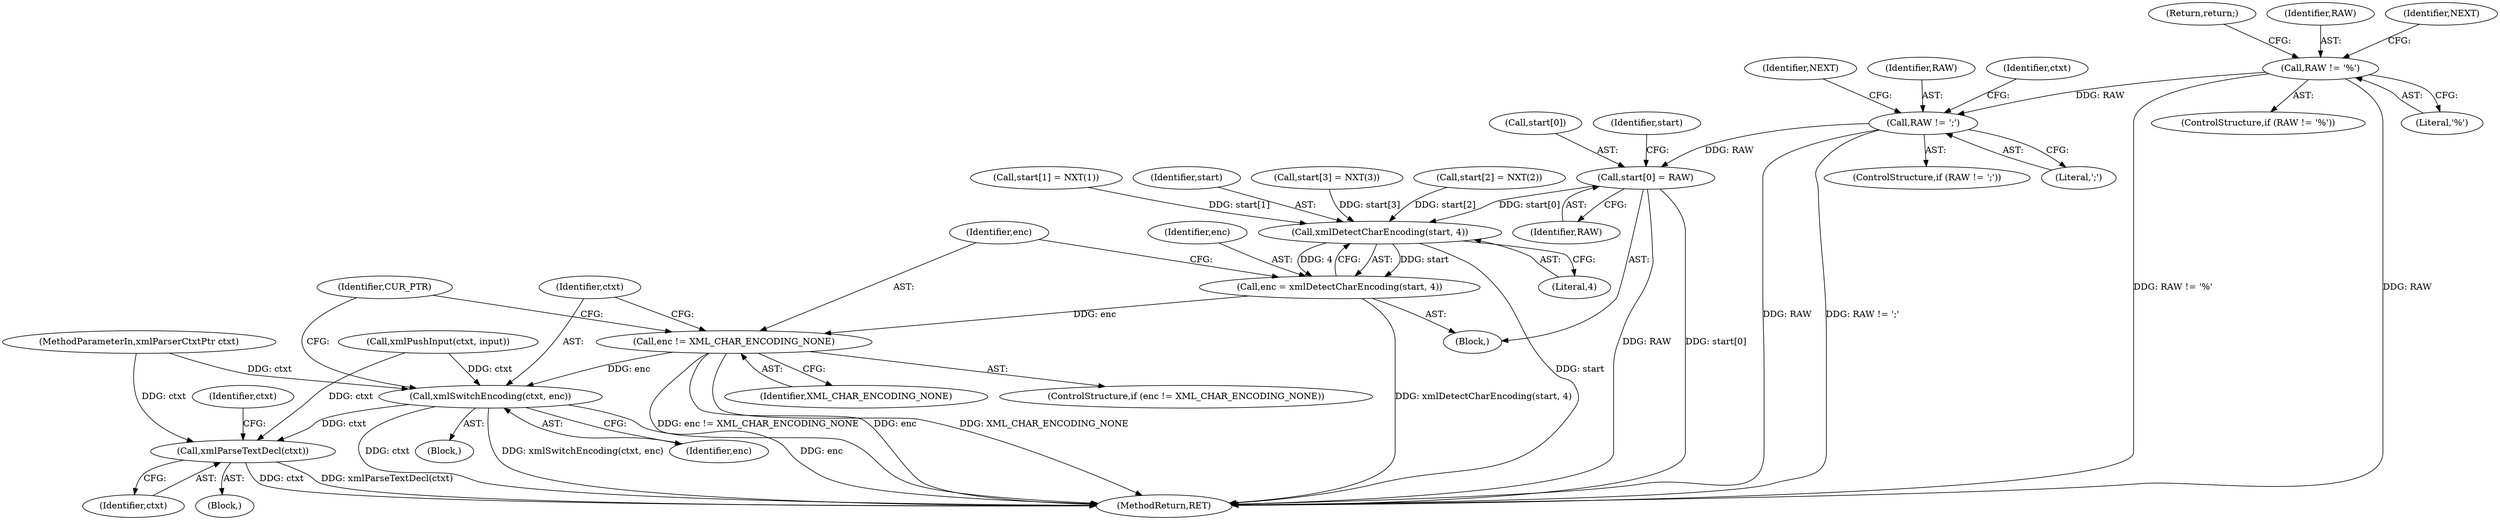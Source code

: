 digraph "0_libxml2_899a5d9f0ed13b8e32449a08a361e0de127dd961@array" {
"1000371" [label="(Call,start[0] = RAW)"];
"1000142" [label="(Call,RAW != ';')"];
"1000116" [label="(Call,RAW != '%')"];
"1000396" [label="(Call,xmlDetectCharEncoding(start, 4))"];
"1000394" [label="(Call,enc = xmlDetectCharEncoding(start, 4))"];
"1000400" [label="(Call,enc != XML_CHAR_ENCODING_NONE)"];
"1000404" [label="(Call,xmlSwitchEncoding(ctxt, enc))"];
"1000420" [label="(Call,xmlParseTextDecl(ctxt))"];
"1000142" [label="(Call,RAW != ';')"];
"1000371" [label="(Call,start[0] = RAW)"];
"1000399" [label="(ControlStructure,if (enc != XML_CHAR_ENCODING_NONE))"];
"1000372" [label="(Call,start[0])"];
"1000401" [label="(Identifier,enc)"];
"1000119" [label="(Return,return;)"];
"1000117" [label="(Identifier,RAW)"];
"1000402" [label="(Identifier,XML_CHAR_ENCODING_NONE)"];
"1000394" [label="(Call,enc = xmlDetectCharEncoding(start, 4))"];
"1000395" [label="(Identifier,enc)"];
"1000120" [label="(Identifier,NEXT)"];
"1000398" [label="(Literal,4)"];
"1000397" [label="(Identifier,start)"];
"1000419" [label="(Block,)"];
"1000427" [label="(MethodReturn,RET)"];
"1000406" [label="(Identifier,enc)"];
"1000378" [label="(Identifier,start)"];
"1000405" [label="(Identifier,ctxt)"];
"1000151" [label="(Identifier,NEXT)"];
"1000334" [label="(Call,xmlPushInput(ctxt, input))"];
"1000404" [label="(Call,xmlSwitchEncoding(ctxt, enc))"];
"1000410" [label="(Identifier,CUR_PTR)"];
"1000388" [label="(Call,start[3] = NXT(3))"];
"1000144" [label="(Literal,';')"];
"1000143" [label="(Identifier,RAW)"];
"1000107" [label="(MethodParameterIn,xmlParserCtxtPtr ctxt)"];
"1000116" [label="(Call,RAW != '%')"];
"1000424" [label="(Identifier,ctxt)"];
"1000382" [label="(Call,start[2] = NXT(2))"];
"1000396" [label="(Call,xmlDetectCharEncoding(start, 4))"];
"1000118" [label="(Literal,'%')"];
"1000115" [label="(ControlStructure,if (RAW != '%'))"];
"1000370" [label="(Block,)"];
"1000141" [label="(ControlStructure,if (RAW != ';'))"];
"1000420" [label="(Call,xmlParseTextDecl(ctxt))"];
"1000375" [label="(Identifier,RAW)"];
"1000400" [label="(Call,enc != XML_CHAR_ENCODING_NONE)"];
"1000376" [label="(Call,start[1] = NXT(1))"];
"1000147" [label="(Identifier,ctxt)"];
"1000421" [label="(Identifier,ctxt)"];
"1000403" [label="(Block,)"];
"1000371" -> "1000370"  [label="AST: "];
"1000371" -> "1000375"  [label="CFG: "];
"1000372" -> "1000371"  [label="AST: "];
"1000375" -> "1000371"  [label="AST: "];
"1000378" -> "1000371"  [label="CFG: "];
"1000371" -> "1000427"  [label="DDG: RAW"];
"1000371" -> "1000427"  [label="DDG: start[0]"];
"1000142" -> "1000371"  [label="DDG: RAW"];
"1000371" -> "1000396"  [label="DDG: start[0]"];
"1000142" -> "1000141"  [label="AST: "];
"1000142" -> "1000144"  [label="CFG: "];
"1000143" -> "1000142"  [label="AST: "];
"1000144" -> "1000142"  [label="AST: "];
"1000147" -> "1000142"  [label="CFG: "];
"1000151" -> "1000142"  [label="CFG: "];
"1000142" -> "1000427"  [label="DDG: RAW != ';'"];
"1000142" -> "1000427"  [label="DDG: RAW"];
"1000116" -> "1000142"  [label="DDG: RAW"];
"1000116" -> "1000115"  [label="AST: "];
"1000116" -> "1000118"  [label="CFG: "];
"1000117" -> "1000116"  [label="AST: "];
"1000118" -> "1000116"  [label="AST: "];
"1000119" -> "1000116"  [label="CFG: "];
"1000120" -> "1000116"  [label="CFG: "];
"1000116" -> "1000427"  [label="DDG: RAW"];
"1000116" -> "1000427"  [label="DDG: RAW != '%'"];
"1000396" -> "1000394"  [label="AST: "];
"1000396" -> "1000398"  [label="CFG: "];
"1000397" -> "1000396"  [label="AST: "];
"1000398" -> "1000396"  [label="AST: "];
"1000394" -> "1000396"  [label="CFG: "];
"1000396" -> "1000427"  [label="DDG: start"];
"1000396" -> "1000394"  [label="DDG: start"];
"1000396" -> "1000394"  [label="DDG: 4"];
"1000376" -> "1000396"  [label="DDG: start[1]"];
"1000382" -> "1000396"  [label="DDG: start[2]"];
"1000388" -> "1000396"  [label="DDG: start[3]"];
"1000394" -> "1000370"  [label="AST: "];
"1000395" -> "1000394"  [label="AST: "];
"1000401" -> "1000394"  [label="CFG: "];
"1000394" -> "1000427"  [label="DDG: xmlDetectCharEncoding(start, 4)"];
"1000394" -> "1000400"  [label="DDG: enc"];
"1000400" -> "1000399"  [label="AST: "];
"1000400" -> "1000402"  [label="CFG: "];
"1000401" -> "1000400"  [label="AST: "];
"1000402" -> "1000400"  [label="AST: "];
"1000405" -> "1000400"  [label="CFG: "];
"1000410" -> "1000400"  [label="CFG: "];
"1000400" -> "1000427"  [label="DDG: enc"];
"1000400" -> "1000427"  [label="DDG: XML_CHAR_ENCODING_NONE"];
"1000400" -> "1000427"  [label="DDG: enc != XML_CHAR_ENCODING_NONE"];
"1000400" -> "1000404"  [label="DDG: enc"];
"1000404" -> "1000403"  [label="AST: "];
"1000404" -> "1000406"  [label="CFG: "];
"1000405" -> "1000404"  [label="AST: "];
"1000406" -> "1000404"  [label="AST: "];
"1000410" -> "1000404"  [label="CFG: "];
"1000404" -> "1000427"  [label="DDG: ctxt"];
"1000404" -> "1000427"  [label="DDG: xmlSwitchEncoding(ctxt, enc)"];
"1000404" -> "1000427"  [label="DDG: enc"];
"1000334" -> "1000404"  [label="DDG: ctxt"];
"1000107" -> "1000404"  [label="DDG: ctxt"];
"1000404" -> "1000420"  [label="DDG: ctxt"];
"1000420" -> "1000419"  [label="AST: "];
"1000420" -> "1000421"  [label="CFG: "];
"1000421" -> "1000420"  [label="AST: "];
"1000424" -> "1000420"  [label="CFG: "];
"1000420" -> "1000427"  [label="DDG: xmlParseTextDecl(ctxt)"];
"1000420" -> "1000427"  [label="DDG: ctxt"];
"1000334" -> "1000420"  [label="DDG: ctxt"];
"1000107" -> "1000420"  [label="DDG: ctxt"];
}
